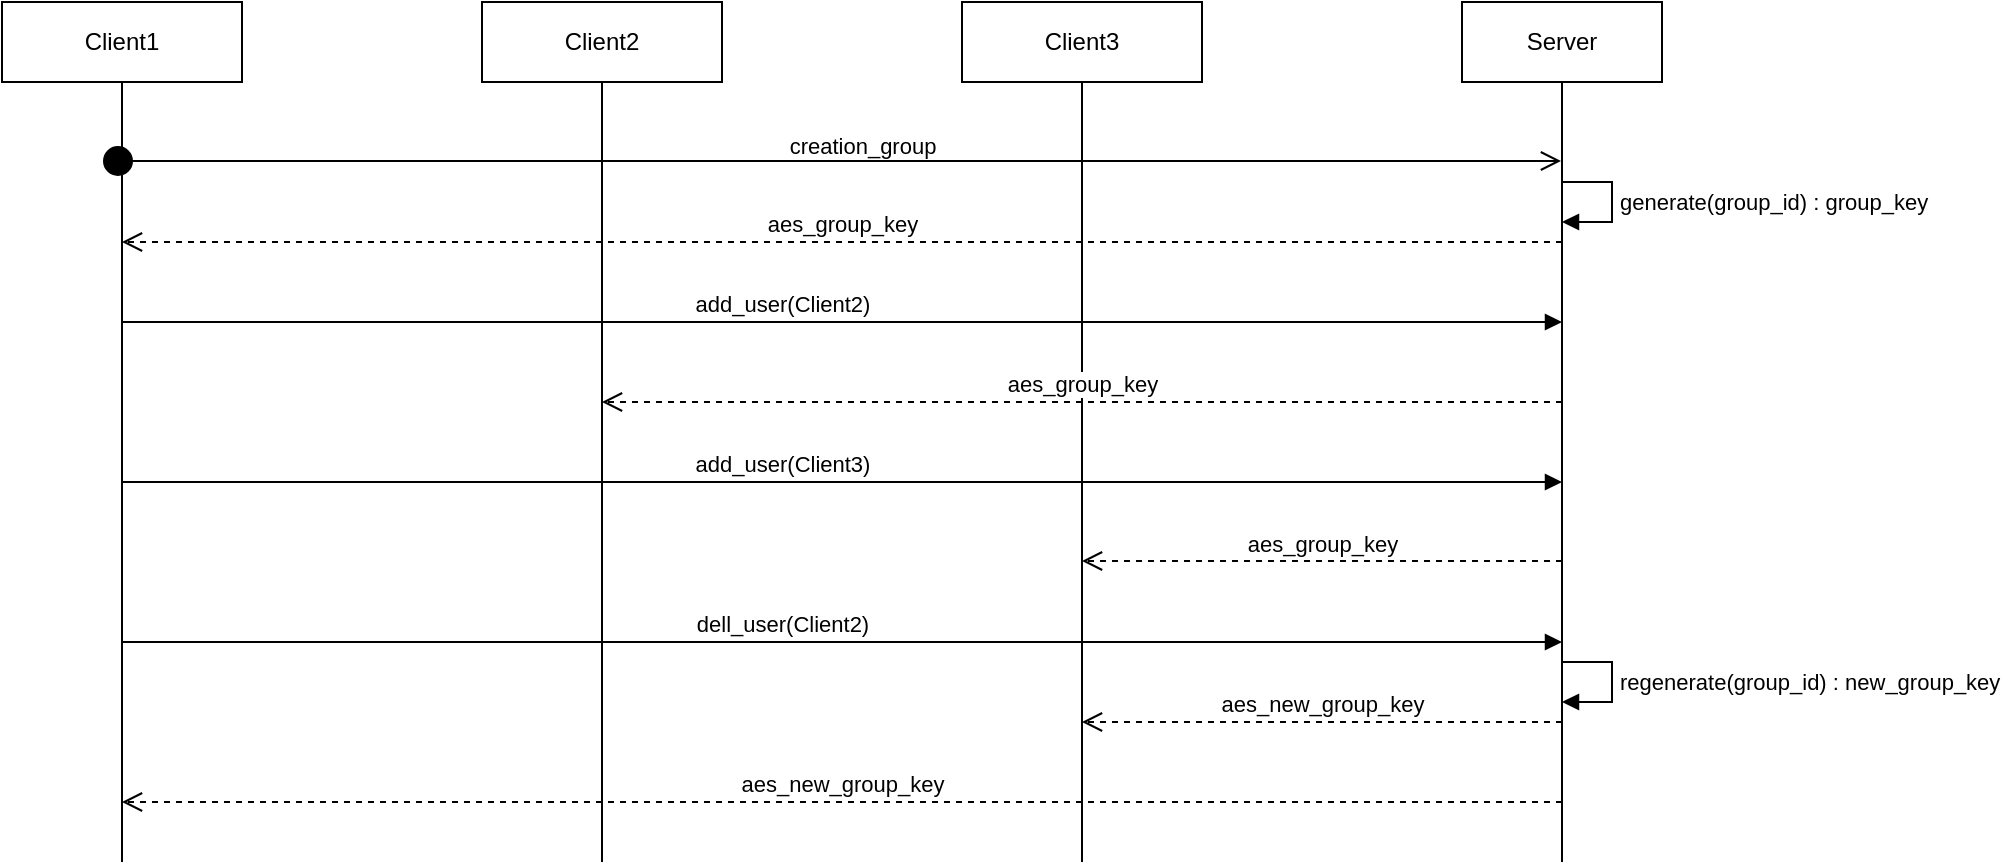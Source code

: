 <mxfile pages="2">
    <diagram name="Sequence" id="JgcEw9M8dI1Xy2gp9OZx">
        <mxGraphModel dx="1369" dy="964" grid="1" gridSize="10" guides="1" tooltips="1" connect="1" arrows="1" fold="1" page="1" pageScale="1" pageWidth="850" pageHeight="1100" math="0" shadow="0">
            <root>
                <mxCell id="UR0DFZb04nUeP79YXbAC-0"/>
                <mxCell id="UR0DFZb04nUeP79YXbAC-1" parent="UR0DFZb04nUeP79YXbAC-0"/>
                <mxCell id="jlnA7Bbo42E9i6tjMMHw-2" value="Server" style="shape=umlLifeline;perimeter=lifelinePerimeter;whiteSpace=wrap;html=1;container=1;collapsible=0;recursiveResize=0;outlineConnect=0;lifelineDashed=0;" parent="UR0DFZb04nUeP79YXbAC-1" vertex="1">
                    <mxGeometry x="790" y="280" width="100" height="430" as="geometry"/>
                </mxCell>
                <mxCell id="11" value="generate(group_id) : group_key" style="edgeStyle=orthogonalEdgeStyle;html=1;align=left;spacingLeft=2;endArrow=block;rounded=0;entryX=1;entryY=0;" parent="jlnA7Bbo42E9i6tjMMHw-2" edge="1">
                    <mxGeometry relative="1" as="geometry">
                        <mxPoint x="50" y="90" as="sourcePoint"/>
                        <Array as="points">
                            <mxPoint x="75" y="90"/>
                            <mxPoint x="75" y="110"/>
                        </Array>
                        <mxPoint x="50" y="110" as="targetPoint"/>
                    </mxGeometry>
                </mxCell>
                <mxCell id="7" value="regenerate(group_id) : new_group_key" style="edgeStyle=orthogonalEdgeStyle;html=1;align=left;spacingLeft=2;endArrow=block;rounded=0;entryX=1;entryY=0;" parent="jlnA7Bbo42E9i6tjMMHw-2" edge="1">
                    <mxGeometry relative="1" as="geometry">
                        <mxPoint x="50" y="330" as="sourcePoint"/>
                        <Array as="points">
                            <mxPoint x="75" y="330"/>
                            <mxPoint x="75" y="350"/>
                        </Array>
                        <mxPoint x="50" y="350" as="targetPoint"/>
                    </mxGeometry>
                </mxCell>
                <mxCell id="jlnA7Bbo42E9i6tjMMHw-4" value="Client1" style="shape=umlLifeline;perimeter=lifelinePerimeter;whiteSpace=wrap;html=1;container=1;collapsible=0;recursiveResize=0;outlineConnect=0;lifelineDashed=0;" parent="UR0DFZb04nUeP79YXbAC-1" vertex="1">
                    <mxGeometry x="60" y="280" width="120" height="430" as="geometry"/>
                </mxCell>
                <mxCell id="jlnA7Bbo42E9i6tjMMHw-13" value="creation_group" style="html=1;verticalAlign=bottom;startArrow=circle;startFill=1;endArrow=open;startSize=6;endSize=8;" parent="UR0DFZb04nUeP79YXbAC-1" target="jlnA7Bbo42E9i6tjMMHw-2" edge="1">
                    <mxGeometry x="0.042" width="80" relative="1" as="geometry">
                        <mxPoint x="110" y="359.5" as="sourcePoint"/>
                        <mxPoint x="299.5" y="359.5" as="targetPoint"/>
                        <mxPoint y="1" as="offset"/>
                    </mxGeometry>
                </mxCell>
                <mxCell id="14" value="Client2" style="shape=umlLifeline;perimeter=lifelinePerimeter;whiteSpace=wrap;html=1;container=1;collapsible=0;recursiveResize=0;outlineConnect=0;lifelineDashed=0;" vertex="1" parent="UR0DFZb04nUeP79YXbAC-1">
                    <mxGeometry x="300" y="280" width="120" height="430" as="geometry"/>
                </mxCell>
                <mxCell id="15" value="Client3" style="shape=umlLifeline;perimeter=lifelinePerimeter;whiteSpace=wrap;html=1;container=1;collapsible=0;recursiveResize=0;outlineConnect=0;lifelineDashed=0;" vertex="1" parent="UR0DFZb04nUeP79YXbAC-1">
                    <mxGeometry x="540" y="280" width="120" height="430" as="geometry"/>
                </mxCell>
                <mxCell id="17" value="add_user(Client2)" style="html=1;verticalAlign=bottom;endArrow=block;" edge="1" parent="15">
                    <mxGeometry x="-0.083" width="80" relative="1" as="geometry">
                        <mxPoint x="-420" y="160" as="sourcePoint"/>
                        <mxPoint x="300" y="160" as="targetPoint"/>
                        <mxPoint as="offset"/>
                    </mxGeometry>
                </mxCell>
                <mxCell id="22" value="aes_new_group_key" style="html=1;verticalAlign=bottom;endArrow=open;dashed=1;endSize=8;" edge="1" parent="15">
                    <mxGeometry relative="1" as="geometry">
                        <mxPoint x="300" y="360" as="sourcePoint"/>
                        <mxPoint x="60" y="360" as="targetPoint"/>
                        <mxPoint as="offset"/>
                    </mxGeometry>
                </mxCell>
                <mxCell id="13" value="aes_group_key" style="html=1;verticalAlign=bottom;endArrow=open;dashed=1;endSize=8;" parent="UR0DFZb04nUeP79YXbAC-1" edge="1">
                    <mxGeometry relative="1" as="geometry">
                        <mxPoint x="840" y="400" as="sourcePoint"/>
                        <mxPoint x="120" y="400" as="targetPoint"/>
                        <mxPoint as="offset"/>
                    </mxGeometry>
                </mxCell>
                <mxCell id="18" value="aes_group_key" style="html=1;verticalAlign=bottom;endArrow=open;dashed=1;endSize=8;" edge="1" parent="UR0DFZb04nUeP79YXbAC-1">
                    <mxGeometry relative="1" as="geometry">
                        <mxPoint x="840" y="480" as="sourcePoint"/>
                        <mxPoint x="360" y="480" as="targetPoint"/>
                        <mxPoint as="offset"/>
                    </mxGeometry>
                </mxCell>
                <mxCell id="19" value="add_user(Client3)" style="html=1;verticalAlign=bottom;endArrow=block;" edge="1" parent="UR0DFZb04nUeP79YXbAC-1">
                    <mxGeometry x="-0.083" width="80" relative="1" as="geometry">
                        <mxPoint x="120" y="520" as="sourcePoint"/>
                        <mxPoint x="840" y="520" as="targetPoint"/>
                        <mxPoint as="offset"/>
                    </mxGeometry>
                </mxCell>
                <mxCell id="20" value="aes_group_key" style="html=1;verticalAlign=bottom;endArrow=open;dashed=1;endSize=8;" edge="1" parent="UR0DFZb04nUeP79YXbAC-1">
                    <mxGeometry relative="1" as="geometry">
                        <mxPoint x="840" y="559.5" as="sourcePoint"/>
                        <mxPoint x="600" y="559.5" as="targetPoint"/>
                        <mxPoint as="offset"/>
                    </mxGeometry>
                </mxCell>
                <mxCell id="21" value="dell_user(Client2)" style="html=1;verticalAlign=bottom;endArrow=block;" edge="1" parent="UR0DFZb04nUeP79YXbAC-1">
                    <mxGeometry x="-0.083" width="80" relative="1" as="geometry">
                        <mxPoint x="120" y="600" as="sourcePoint"/>
                        <mxPoint x="840" y="600" as="targetPoint"/>
                        <mxPoint as="offset"/>
                    </mxGeometry>
                </mxCell>
                <mxCell id="23" value="aes_new_group_key" style="html=1;verticalAlign=bottom;endArrow=open;dashed=1;endSize=8;" edge="1" parent="UR0DFZb04nUeP79YXbAC-1">
                    <mxGeometry relative="1" as="geometry">
                        <mxPoint x="840" y="680" as="sourcePoint"/>
                        <mxPoint x="120" y="680" as="targetPoint"/>
                        <mxPoint as="offset"/>
                    </mxGeometry>
                </mxCell>
            </root>
        </mxGraphModel>
    </diagram>
</mxfile>
